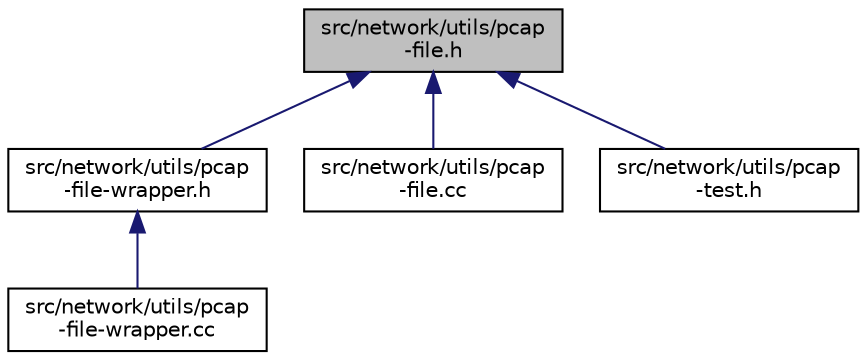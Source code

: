 digraph "src/network/utils/pcap-file.h"
{
 // LATEX_PDF_SIZE
  edge [fontname="Helvetica",fontsize="10",labelfontname="Helvetica",labelfontsize="10"];
  node [fontname="Helvetica",fontsize="10",shape=record];
  Node1 [label="src/network/utils/pcap\l-file.h",height=0.2,width=0.4,color="black", fillcolor="grey75", style="filled", fontcolor="black",tooltip=" "];
  Node1 -> Node2 [dir="back",color="midnightblue",fontsize="10",style="solid",fontname="Helvetica"];
  Node2 [label="src/network/utils/pcap\l-file-wrapper.h",height=0.2,width=0.4,color="black", fillcolor="white", style="filled",URL="$pcap-file-wrapper_8h.html",tooltip=" "];
  Node2 -> Node3 [dir="back",color="midnightblue",fontsize="10",style="solid",fontname="Helvetica"];
  Node3 [label="src/network/utils/pcap\l-file-wrapper.cc",height=0.2,width=0.4,color="black", fillcolor="white", style="filled",URL="$pcap-file-wrapper_8cc.html",tooltip=" "];
  Node1 -> Node4 [dir="back",color="midnightblue",fontsize="10",style="solid",fontname="Helvetica"];
  Node4 [label="src/network/utils/pcap\l-file.cc",height=0.2,width=0.4,color="black", fillcolor="white", style="filled",URL="$pcap-file_8cc.html",tooltip=" "];
  Node1 -> Node5 [dir="back",color="midnightblue",fontsize="10",style="solid",fontname="Helvetica"];
  Node5 [label="src/network/utils/pcap\l-test.h",height=0.2,width=0.4,color="black", fillcolor="white", style="filled",URL="$pcap-test_8h.html",tooltip=" "];
}
